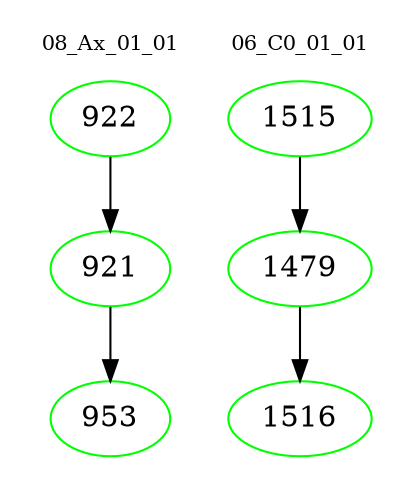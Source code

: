 digraph{
subgraph cluster_0 {
color = white
label = "08_Ax_01_01";
fontsize=10;
T0_922 [label="922", color="green"]
T0_922 -> T0_921 [color="black"]
T0_921 [label="921", color="green"]
T0_921 -> T0_953 [color="black"]
T0_953 [label="953", color="green"]
}
subgraph cluster_1 {
color = white
label = "06_C0_01_01";
fontsize=10;
T1_1515 [label="1515", color="green"]
T1_1515 -> T1_1479 [color="black"]
T1_1479 [label="1479", color="green"]
T1_1479 -> T1_1516 [color="black"]
T1_1516 [label="1516", color="green"]
}
}
